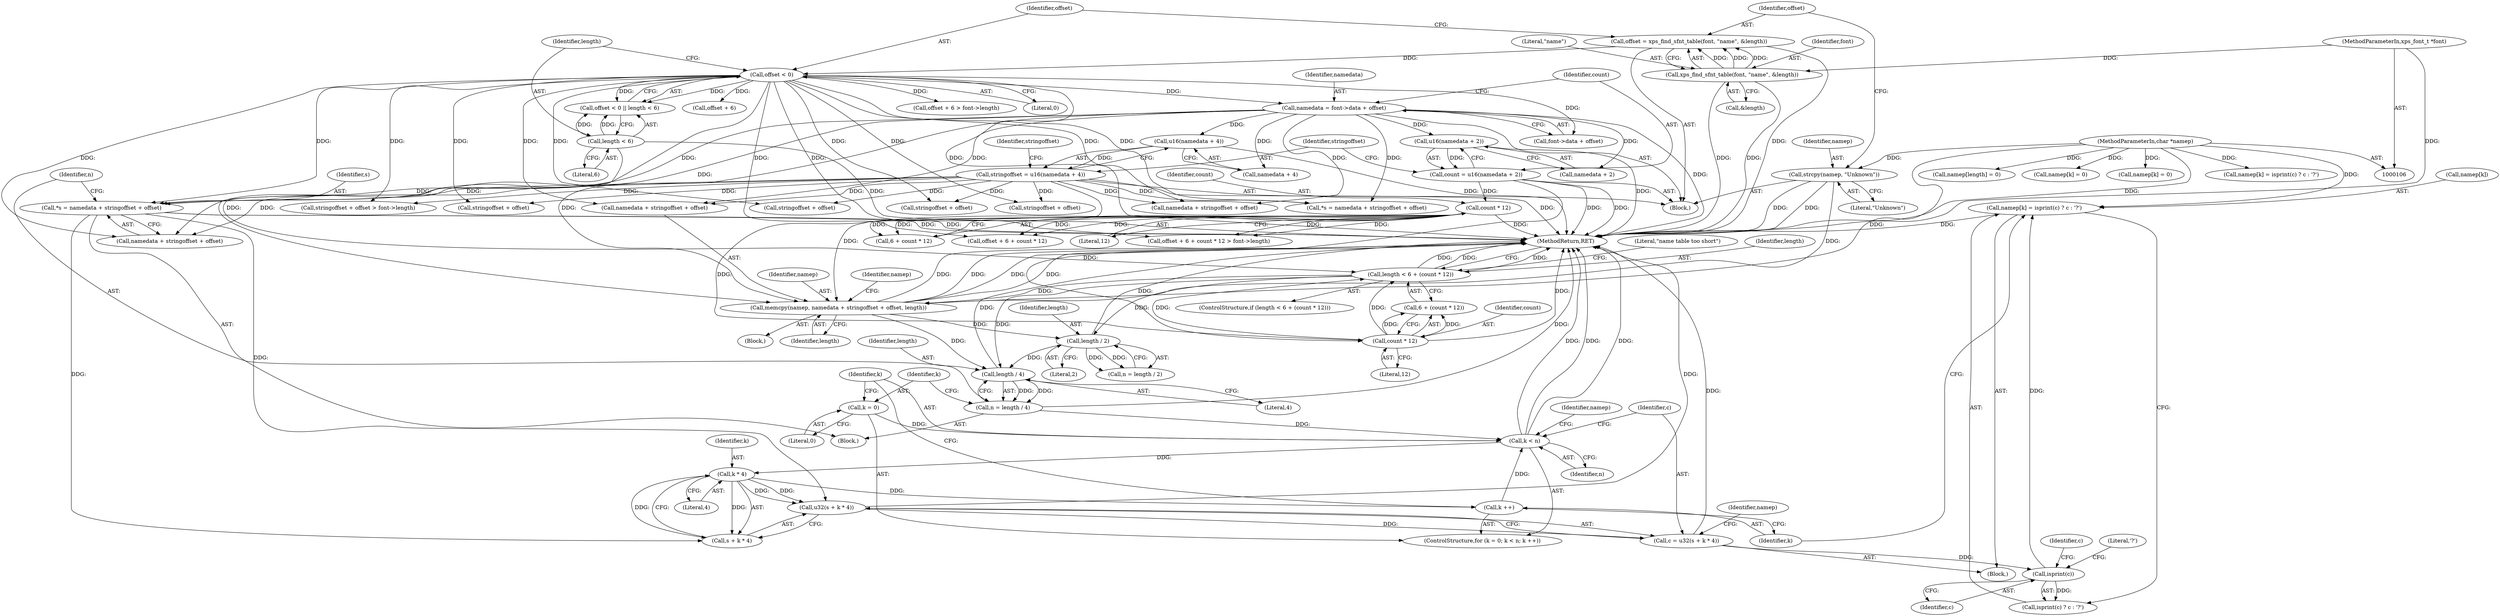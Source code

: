 digraph "0_ghostscript_d2ab84732936b6e7e5a461dc94344902965e9a06@array" {
"1000363" [label="(Call,namep[k] = isprint(c) ? c : '?')"];
"1000368" [label="(Call,isprint(c))"];
"1000355" [label="(Call,c = u32(s + k * 4))"];
"1000357" [label="(Call,u32(s + k * 4))"];
"1000331" [label="(Call,*s = namedata + stringoffset + offset)"];
"1000155" [label="(Call,namedata = font->data + offset)"];
"1000133" [label="(Call,offset < 0)"];
"1000124" [label="(Call,offset = xps_find_sfnt_table(font, \"name\", &length))"];
"1000126" [label="(Call,xps_find_sfnt_table(font, \"name\", &length))"];
"1000107" [label="(MethodParameterIn,xps_font_t *font)"];
"1000168" [label="(Call,stringoffset = u16(namedata + 4))"];
"1000170" [label="(Call,u16(namedata + 4))"];
"1000360" [label="(Call,k * 4)"];
"1000348" [label="(Call,k < n)"];
"1000351" [label="(Call,k ++)"];
"1000345" [label="(Call,k = 0)"];
"1000339" [label="(Call,n = length / 4)"];
"1000341" [label="(Call,length / 4)"];
"1000228" [label="(Call,memcpy(namep, namedata + stringoffset + offset, length))"];
"1000121" [label="(Call,strcpy(namep, \"Unknown\"))"];
"1000108" [label="(MethodParameterIn,char *namep)"];
"1000199" [label="(Call,length < 6 + (count * 12))"];
"1000136" [label="(Call,length < 6)"];
"1000203" [label="(Call,count * 12)"];
"1000188" [label="(Call,count * 12)"];
"1000162" [label="(Call,count = u16(namedata + 2))"];
"1000164" [label="(Call,u16(namedata + 2))"];
"1000273" [label="(Call,length / 2)"];
"1000369" [label="(Identifier,c)"];
"1000157" [label="(Call,font->data + offset)"];
"1000137" [label="(Identifier,length)"];
"1000362" [label="(Literal,4)"];
"1000227" [label="(Block,)"];
"1000273" [label="(Call,length / 2)"];
"1000133" [label="(Call,offset < 0)"];
"1000165" [label="(Call,namedata + 2)"];
"1000340" [label="(Identifier,n)"];
"1000368" [label="(Call,isprint(c))"];
"1000230" [label="(Call,namedata + stringoffset + offset)"];
"1000275" [label="(Literal,2)"];
"1000345" [label="(Call,k = 0)"];
"1000235" [label="(Identifier,length)"];
"1000124" [label="(Call,offset = xps_find_sfnt_table(font, \"name\", &length))"];
"1000341" [label="(Call,length / 4)"];
"1000339" [label="(Call,n = length / 4)"];
"1000343" [label="(Literal,4)"];
"1000208" [label="(Literal,\"name table too short\")"];
"1000108" [label="(MethodParameterIn,char *namep)"];
"1000190" [label="(Literal,12)"];
"1000129" [label="(Call,&length)"];
"1000162" [label="(Call,count = u16(namedata + 2))"];
"1000126" [label="(Call,xps_find_sfnt_table(font, \"name\", &length))"];
"1000138" [label="(Literal,6)"];
"1000360" [label="(Call,k * 4)"];
"1000232" [label="(Call,stringoffset + offset)"];
"1000169" [label="(Identifier,stringoffset)"];
"1000263" [label="(Call,*s = namedata + stringoffset + offset)"];
"1000346" [label="(Identifier,k)"];
"1000123" [label="(Literal,\"Unknown\")"];
"1000125" [label="(Identifier,offset)"];
"1000204" [label="(Identifier,count)"];
"1000127" [label="(Identifier,font)"];
"1000295" [label="(Call,namep[k] = isprint(c) ? c : '?')"];
"1000365" [label="(Identifier,namep)"];
"1000164" [label="(Call,u16(namedata + 2))"];
"1000156" [label="(Identifier,namedata)"];
"1000203" [label="(Call,count * 12)"];
"1000170" [label="(Call,u16(namedata + 4))"];
"1000205" [label="(Literal,12)"];
"1000364" [label="(Call,namep[k])"];
"1000236" [label="(Call,namep[length] = 0)"];
"1000349" [label="(Identifier,k)"];
"1000171" [label="(Call,namedata + 4)"];
"1000351" [label="(Call,k ++)"];
"1000155" [label="(Call,namedata = font->data + offset)"];
"1000122" [label="(Identifier,namep)"];
"1000109" [label="(Block,)"];
"1000344" [label="(ControlStructure,for (k = 0; k < n; k ++))"];
"1000201" [label="(Call,6 + (count * 12))"];
"1000134" [label="(Identifier,offset)"];
"1000347" [label="(Literal,0)"];
"1000380" [label="(MethodReturn,RET)"];
"1000228" [label="(Call,memcpy(namep, namedata + stringoffset + offset, length))"];
"1000374" [label="(Identifier,namep)"];
"1000332" [label="(Identifier,s)"];
"1000229" [label="(Identifier,namep)"];
"1000189" [label="(Identifier,count)"];
"1000198" [label="(ControlStructure,if (length < 6 + (count * 12)))"];
"1000163" [label="(Identifier,count)"];
"1000361" [label="(Identifier,k)"];
"1000238" [label="(Identifier,namep)"];
"1000372" [label="(Call,namep[k] = 0)"];
"1000342" [label="(Identifier,length)"];
"1000121" [label="(Call,strcpy(namep, \"Unknown\"))"];
"1000353" [label="(Block,)"];
"1000370" [label="(Identifier,c)"];
"1000352" [label="(Identifier,k)"];
"1000183" [label="(Call,offset + 6 + count * 12 > font->length)"];
"1000267" [label="(Call,stringoffset + offset)"];
"1000350" [label="(Identifier,n)"];
"1000128" [label="(Literal,\"name\")"];
"1000271" [label="(Call,n = length / 2)"];
"1000186" [label="(Call,6 + count * 12)"];
"1000184" [label="(Call,offset + 6 + count * 12)"];
"1000136" [label="(Call,length < 6)"];
"1000333" [label="(Call,namedata + stringoffset + offset)"];
"1000329" [label="(Block,)"];
"1000355" [label="(Call,c = u32(s + k * 4))"];
"1000274" [label="(Identifier,length)"];
"1000367" [label="(Call,isprint(c) ? c : '?')"];
"1000304" [label="(Call,namep[k] = 0)"];
"1000107" [label="(MethodParameterIn,xps_font_t *font)"];
"1000145" [label="(Call,offset + 6)"];
"1000178" [label="(Identifier,stringoffset)"];
"1000132" [label="(Call,offset < 0 || length < 6)"];
"1000358" [label="(Call,s + k * 4)"];
"1000199" [label="(Call,length < 6 + (count * 12))"];
"1000357" [label="(Call,u32(s + k * 4))"];
"1000356" [label="(Identifier,c)"];
"1000144" [label="(Call,offset + 6 > font->length)"];
"1000177" [label="(Call,stringoffset + offset)"];
"1000188" [label="(Call,count * 12)"];
"1000200" [label="(Identifier,length)"];
"1000371" [label="(Literal,'?')"];
"1000176" [label="(Call,stringoffset + offset > font->length)"];
"1000331" [label="(Call,*s = namedata + stringoffset + offset)"];
"1000363" [label="(Call,namep[k] = isprint(c) ? c : '?')"];
"1000135" [label="(Literal,0)"];
"1000168" [label="(Call,stringoffset = u16(namedata + 4))"];
"1000265" [label="(Call,namedata + stringoffset + offset)"];
"1000335" [label="(Call,stringoffset + offset)"];
"1000348" [label="(Call,k < n)"];
"1000363" -> "1000353"  [label="AST: "];
"1000363" -> "1000367"  [label="CFG: "];
"1000364" -> "1000363"  [label="AST: "];
"1000367" -> "1000363"  [label="AST: "];
"1000352" -> "1000363"  [label="CFG: "];
"1000363" -> "1000380"  [label="DDG: "];
"1000368" -> "1000363"  [label="DDG: "];
"1000108" -> "1000363"  [label="DDG: "];
"1000368" -> "1000367"  [label="AST: "];
"1000368" -> "1000369"  [label="CFG: "];
"1000369" -> "1000368"  [label="AST: "];
"1000370" -> "1000368"  [label="CFG: "];
"1000371" -> "1000368"  [label="CFG: "];
"1000355" -> "1000368"  [label="DDG: "];
"1000368" -> "1000367"  [label="DDG: "];
"1000355" -> "1000353"  [label="AST: "];
"1000355" -> "1000357"  [label="CFG: "];
"1000356" -> "1000355"  [label="AST: "];
"1000357" -> "1000355"  [label="AST: "];
"1000365" -> "1000355"  [label="CFG: "];
"1000355" -> "1000380"  [label="DDG: "];
"1000357" -> "1000355"  [label="DDG: "];
"1000357" -> "1000358"  [label="CFG: "];
"1000358" -> "1000357"  [label="AST: "];
"1000357" -> "1000380"  [label="DDG: "];
"1000331" -> "1000357"  [label="DDG: "];
"1000360" -> "1000357"  [label="DDG: "];
"1000360" -> "1000357"  [label="DDG: "];
"1000331" -> "1000329"  [label="AST: "];
"1000331" -> "1000333"  [label="CFG: "];
"1000332" -> "1000331"  [label="AST: "];
"1000333" -> "1000331"  [label="AST: "];
"1000340" -> "1000331"  [label="CFG: "];
"1000331" -> "1000380"  [label="DDG: "];
"1000331" -> "1000380"  [label="DDG: "];
"1000155" -> "1000331"  [label="DDG: "];
"1000168" -> "1000331"  [label="DDG: "];
"1000133" -> "1000331"  [label="DDG: "];
"1000331" -> "1000358"  [label="DDG: "];
"1000155" -> "1000109"  [label="AST: "];
"1000155" -> "1000157"  [label="CFG: "];
"1000156" -> "1000155"  [label="AST: "];
"1000157" -> "1000155"  [label="AST: "];
"1000163" -> "1000155"  [label="CFG: "];
"1000155" -> "1000380"  [label="DDG: "];
"1000133" -> "1000155"  [label="DDG: "];
"1000155" -> "1000164"  [label="DDG: "];
"1000155" -> "1000165"  [label="DDG: "];
"1000155" -> "1000170"  [label="DDG: "];
"1000155" -> "1000171"  [label="DDG: "];
"1000155" -> "1000228"  [label="DDG: "];
"1000155" -> "1000230"  [label="DDG: "];
"1000155" -> "1000263"  [label="DDG: "];
"1000155" -> "1000265"  [label="DDG: "];
"1000155" -> "1000333"  [label="DDG: "];
"1000133" -> "1000132"  [label="AST: "];
"1000133" -> "1000135"  [label="CFG: "];
"1000134" -> "1000133"  [label="AST: "];
"1000135" -> "1000133"  [label="AST: "];
"1000137" -> "1000133"  [label="CFG: "];
"1000132" -> "1000133"  [label="CFG: "];
"1000133" -> "1000380"  [label="DDG: "];
"1000133" -> "1000132"  [label="DDG: "];
"1000133" -> "1000132"  [label="DDG: "];
"1000124" -> "1000133"  [label="DDG: "];
"1000133" -> "1000144"  [label="DDG: "];
"1000133" -> "1000145"  [label="DDG: "];
"1000133" -> "1000157"  [label="DDG: "];
"1000133" -> "1000176"  [label="DDG: "];
"1000133" -> "1000177"  [label="DDG: "];
"1000133" -> "1000183"  [label="DDG: "];
"1000133" -> "1000184"  [label="DDG: "];
"1000133" -> "1000228"  [label="DDG: "];
"1000133" -> "1000230"  [label="DDG: "];
"1000133" -> "1000232"  [label="DDG: "];
"1000133" -> "1000263"  [label="DDG: "];
"1000133" -> "1000265"  [label="DDG: "];
"1000133" -> "1000267"  [label="DDG: "];
"1000133" -> "1000333"  [label="DDG: "];
"1000133" -> "1000335"  [label="DDG: "];
"1000124" -> "1000109"  [label="AST: "];
"1000124" -> "1000126"  [label="CFG: "];
"1000125" -> "1000124"  [label="AST: "];
"1000126" -> "1000124"  [label="AST: "];
"1000134" -> "1000124"  [label="CFG: "];
"1000124" -> "1000380"  [label="DDG: "];
"1000126" -> "1000124"  [label="DDG: "];
"1000126" -> "1000124"  [label="DDG: "];
"1000126" -> "1000124"  [label="DDG: "];
"1000126" -> "1000129"  [label="CFG: "];
"1000127" -> "1000126"  [label="AST: "];
"1000128" -> "1000126"  [label="AST: "];
"1000129" -> "1000126"  [label="AST: "];
"1000126" -> "1000380"  [label="DDG: "];
"1000126" -> "1000380"  [label="DDG: "];
"1000107" -> "1000126"  [label="DDG: "];
"1000107" -> "1000106"  [label="AST: "];
"1000107" -> "1000380"  [label="DDG: "];
"1000168" -> "1000109"  [label="AST: "];
"1000168" -> "1000170"  [label="CFG: "];
"1000169" -> "1000168"  [label="AST: "];
"1000170" -> "1000168"  [label="AST: "];
"1000178" -> "1000168"  [label="CFG: "];
"1000168" -> "1000380"  [label="DDG: "];
"1000170" -> "1000168"  [label="DDG: "];
"1000168" -> "1000176"  [label="DDG: "];
"1000168" -> "1000177"  [label="DDG: "];
"1000168" -> "1000228"  [label="DDG: "];
"1000168" -> "1000230"  [label="DDG: "];
"1000168" -> "1000232"  [label="DDG: "];
"1000168" -> "1000263"  [label="DDG: "];
"1000168" -> "1000265"  [label="DDG: "];
"1000168" -> "1000267"  [label="DDG: "];
"1000168" -> "1000333"  [label="DDG: "];
"1000168" -> "1000335"  [label="DDG: "];
"1000170" -> "1000171"  [label="CFG: "];
"1000171" -> "1000170"  [label="AST: "];
"1000170" -> "1000380"  [label="DDG: "];
"1000360" -> "1000358"  [label="AST: "];
"1000360" -> "1000362"  [label="CFG: "];
"1000361" -> "1000360"  [label="AST: "];
"1000362" -> "1000360"  [label="AST: "];
"1000358" -> "1000360"  [label="CFG: "];
"1000360" -> "1000351"  [label="DDG: "];
"1000360" -> "1000358"  [label="DDG: "];
"1000360" -> "1000358"  [label="DDG: "];
"1000348" -> "1000360"  [label="DDG: "];
"1000348" -> "1000344"  [label="AST: "];
"1000348" -> "1000350"  [label="CFG: "];
"1000349" -> "1000348"  [label="AST: "];
"1000350" -> "1000348"  [label="AST: "];
"1000356" -> "1000348"  [label="CFG: "];
"1000374" -> "1000348"  [label="CFG: "];
"1000348" -> "1000380"  [label="DDG: "];
"1000348" -> "1000380"  [label="DDG: "];
"1000348" -> "1000380"  [label="DDG: "];
"1000351" -> "1000348"  [label="DDG: "];
"1000345" -> "1000348"  [label="DDG: "];
"1000339" -> "1000348"  [label="DDG: "];
"1000351" -> "1000344"  [label="AST: "];
"1000351" -> "1000352"  [label="CFG: "];
"1000352" -> "1000351"  [label="AST: "];
"1000349" -> "1000351"  [label="CFG: "];
"1000345" -> "1000344"  [label="AST: "];
"1000345" -> "1000347"  [label="CFG: "];
"1000346" -> "1000345"  [label="AST: "];
"1000347" -> "1000345"  [label="AST: "];
"1000349" -> "1000345"  [label="CFG: "];
"1000339" -> "1000329"  [label="AST: "];
"1000339" -> "1000341"  [label="CFG: "];
"1000340" -> "1000339"  [label="AST: "];
"1000341" -> "1000339"  [label="AST: "];
"1000346" -> "1000339"  [label="CFG: "];
"1000339" -> "1000380"  [label="DDG: "];
"1000341" -> "1000339"  [label="DDG: "];
"1000341" -> "1000339"  [label="DDG: "];
"1000341" -> "1000343"  [label="CFG: "];
"1000342" -> "1000341"  [label="AST: "];
"1000343" -> "1000341"  [label="AST: "];
"1000341" -> "1000380"  [label="DDG: "];
"1000228" -> "1000341"  [label="DDG: "];
"1000199" -> "1000341"  [label="DDG: "];
"1000273" -> "1000341"  [label="DDG: "];
"1000228" -> "1000227"  [label="AST: "];
"1000228" -> "1000235"  [label="CFG: "];
"1000229" -> "1000228"  [label="AST: "];
"1000230" -> "1000228"  [label="AST: "];
"1000235" -> "1000228"  [label="AST: "];
"1000238" -> "1000228"  [label="CFG: "];
"1000228" -> "1000380"  [label="DDG: "];
"1000228" -> "1000380"  [label="DDG: "];
"1000228" -> "1000380"  [label="DDG: "];
"1000228" -> "1000380"  [label="DDG: "];
"1000121" -> "1000228"  [label="DDG: "];
"1000108" -> "1000228"  [label="DDG: "];
"1000199" -> "1000228"  [label="DDG: "];
"1000228" -> "1000273"  [label="DDG: "];
"1000121" -> "1000109"  [label="AST: "];
"1000121" -> "1000123"  [label="CFG: "];
"1000122" -> "1000121"  [label="AST: "];
"1000123" -> "1000121"  [label="AST: "];
"1000125" -> "1000121"  [label="CFG: "];
"1000121" -> "1000380"  [label="DDG: "];
"1000121" -> "1000380"  [label="DDG: "];
"1000108" -> "1000121"  [label="DDG: "];
"1000108" -> "1000106"  [label="AST: "];
"1000108" -> "1000380"  [label="DDG: "];
"1000108" -> "1000236"  [label="DDG: "];
"1000108" -> "1000295"  [label="DDG: "];
"1000108" -> "1000304"  [label="DDG: "];
"1000108" -> "1000372"  [label="DDG: "];
"1000199" -> "1000198"  [label="AST: "];
"1000199" -> "1000201"  [label="CFG: "];
"1000200" -> "1000199"  [label="AST: "];
"1000201" -> "1000199"  [label="AST: "];
"1000208" -> "1000199"  [label="CFG: "];
"1000380" -> "1000199"  [label="CFG: "];
"1000199" -> "1000380"  [label="DDG: "];
"1000199" -> "1000380"  [label="DDG: "];
"1000199" -> "1000380"  [label="DDG: "];
"1000136" -> "1000199"  [label="DDG: "];
"1000203" -> "1000199"  [label="DDG: "];
"1000203" -> "1000199"  [label="DDG: "];
"1000199" -> "1000273"  [label="DDG: "];
"1000136" -> "1000132"  [label="AST: "];
"1000136" -> "1000138"  [label="CFG: "];
"1000137" -> "1000136"  [label="AST: "];
"1000138" -> "1000136"  [label="AST: "];
"1000132" -> "1000136"  [label="CFG: "];
"1000136" -> "1000380"  [label="DDG: "];
"1000136" -> "1000132"  [label="DDG: "];
"1000136" -> "1000132"  [label="DDG: "];
"1000203" -> "1000201"  [label="AST: "];
"1000203" -> "1000205"  [label="CFG: "];
"1000204" -> "1000203"  [label="AST: "];
"1000205" -> "1000203"  [label="AST: "];
"1000201" -> "1000203"  [label="CFG: "];
"1000203" -> "1000380"  [label="DDG: "];
"1000203" -> "1000201"  [label="DDG: "];
"1000203" -> "1000201"  [label="DDG: "];
"1000188" -> "1000203"  [label="DDG: "];
"1000162" -> "1000203"  [label="DDG: "];
"1000188" -> "1000186"  [label="AST: "];
"1000188" -> "1000190"  [label="CFG: "];
"1000189" -> "1000188"  [label="AST: "];
"1000190" -> "1000188"  [label="AST: "];
"1000186" -> "1000188"  [label="CFG: "];
"1000188" -> "1000380"  [label="DDG: "];
"1000188" -> "1000183"  [label="DDG: "];
"1000188" -> "1000183"  [label="DDG: "];
"1000188" -> "1000184"  [label="DDG: "];
"1000188" -> "1000184"  [label="DDG: "];
"1000188" -> "1000186"  [label="DDG: "];
"1000188" -> "1000186"  [label="DDG: "];
"1000162" -> "1000188"  [label="DDG: "];
"1000162" -> "1000109"  [label="AST: "];
"1000162" -> "1000164"  [label="CFG: "];
"1000163" -> "1000162"  [label="AST: "];
"1000164" -> "1000162"  [label="AST: "];
"1000169" -> "1000162"  [label="CFG: "];
"1000162" -> "1000380"  [label="DDG: "];
"1000162" -> "1000380"  [label="DDG: "];
"1000164" -> "1000162"  [label="DDG: "];
"1000164" -> "1000165"  [label="CFG: "];
"1000165" -> "1000164"  [label="AST: "];
"1000164" -> "1000380"  [label="DDG: "];
"1000273" -> "1000271"  [label="AST: "];
"1000273" -> "1000275"  [label="CFG: "];
"1000274" -> "1000273"  [label="AST: "];
"1000275" -> "1000273"  [label="AST: "];
"1000271" -> "1000273"  [label="CFG: "];
"1000273" -> "1000380"  [label="DDG: "];
"1000273" -> "1000271"  [label="DDG: "];
"1000273" -> "1000271"  [label="DDG: "];
}
